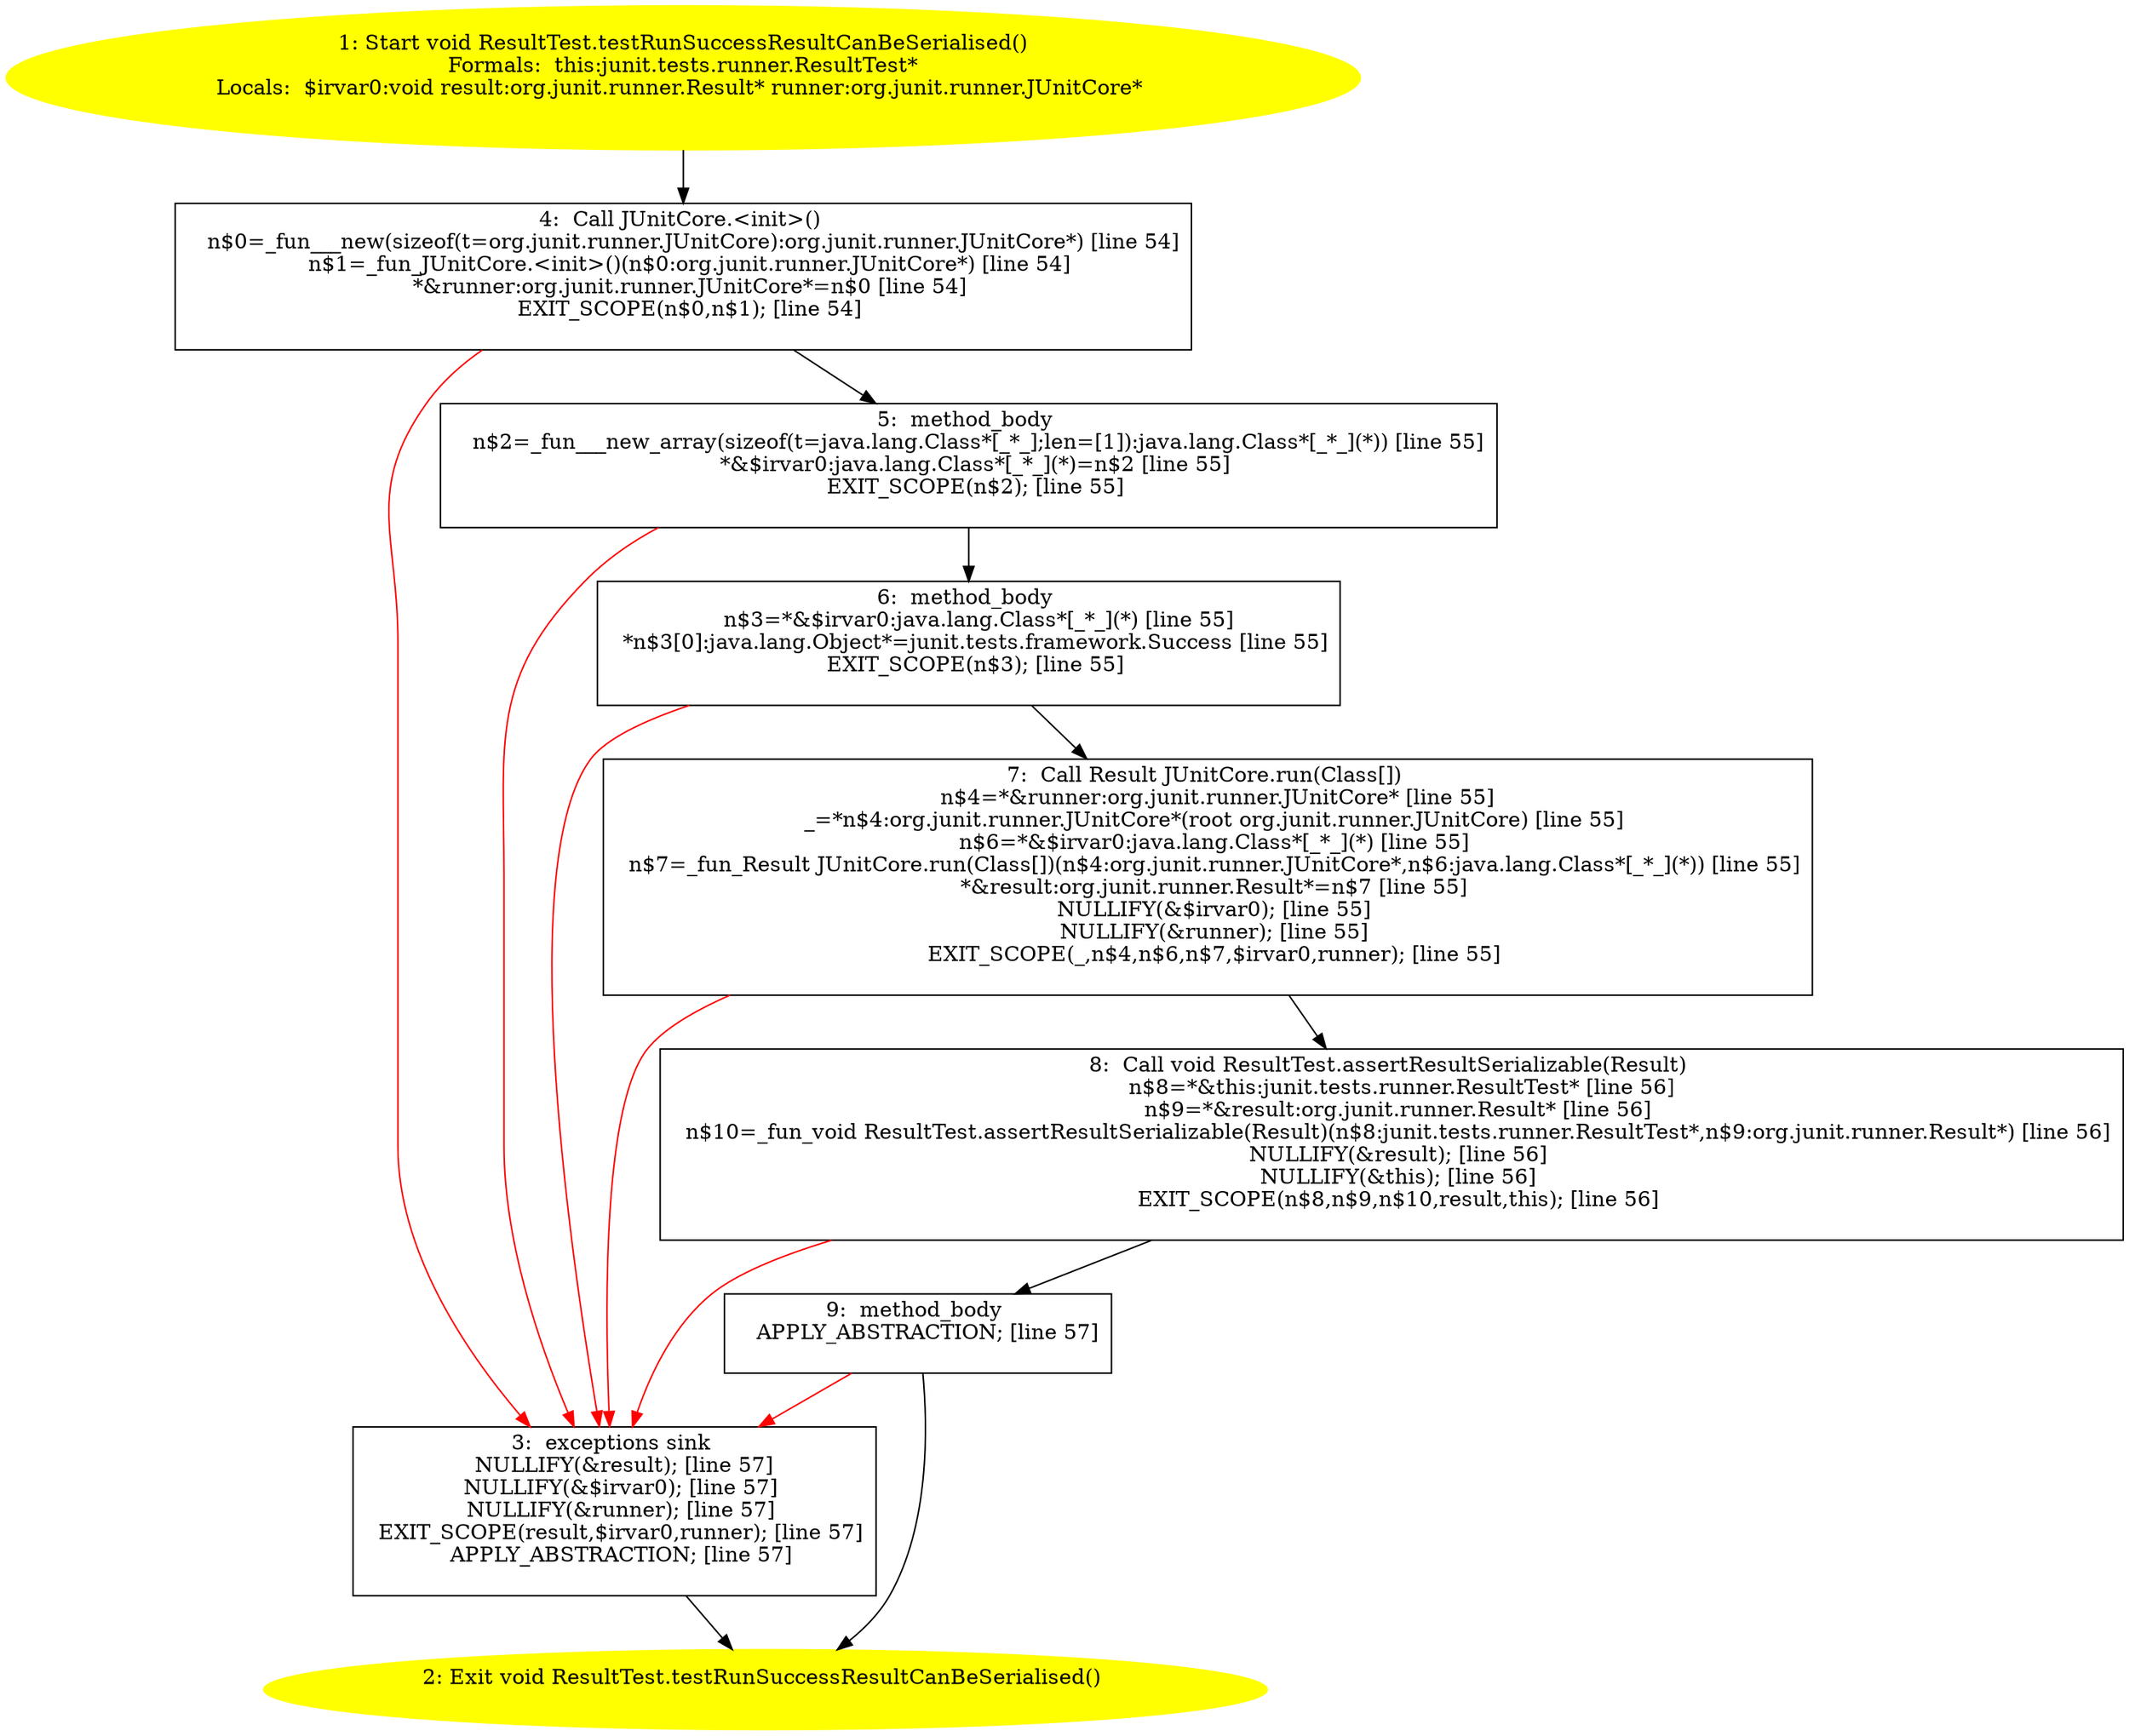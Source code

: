 /* @generated */
digraph cfg {
"junit.tests.runner.ResultTest.testRunSuccessResultCanBeSerialised():void.b8616d338d8ff46e5d7471cc196f23f8_1" [label="1: Start void ResultTest.testRunSuccessResultCanBeSerialised()\nFormals:  this:junit.tests.runner.ResultTest*\nLocals:  $irvar0:void result:org.junit.runner.Result* runner:org.junit.runner.JUnitCore* \n  " color=yellow style=filled]
	

	 "junit.tests.runner.ResultTest.testRunSuccessResultCanBeSerialised():void.b8616d338d8ff46e5d7471cc196f23f8_1" -> "junit.tests.runner.ResultTest.testRunSuccessResultCanBeSerialised():void.b8616d338d8ff46e5d7471cc196f23f8_4" ;
"junit.tests.runner.ResultTest.testRunSuccessResultCanBeSerialised():void.b8616d338d8ff46e5d7471cc196f23f8_2" [label="2: Exit void ResultTest.testRunSuccessResultCanBeSerialised() \n  " color=yellow style=filled]
	

"junit.tests.runner.ResultTest.testRunSuccessResultCanBeSerialised():void.b8616d338d8ff46e5d7471cc196f23f8_3" [label="3:  exceptions sink \n   NULLIFY(&result); [line 57]\n  NULLIFY(&$irvar0); [line 57]\n  NULLIFY(&runner); [line 57]\n  EXIT_SCOPE(result,$irvar0,runner); [line 57]\n  APPLY_ABSTRACTION; [line 57]\n " shape="box"]
	

	 "junit.tests.runner.ResultTest.testRunSuccessResultCanBeSerialised():void.b8616d338d8ff46e5d7471cc196f23f8_3" -> "junit.tests.runner.ResultTest.testRunSuccessResultCanBeSerialised():void.b8616d338d8ff46e5d7471cc196f23f8_2" ;
"junit.tests.runner.ResultTest.testRunSuccessResultCanBeSerialised():void.b8616d338d8ff46e5d7471cc196f23f8_4" [label="4:  Call JUnitCore.<init>() \n   n$0=_fun___new(sizeof(t=org.junit.runner.JUnitCore):org.junit.runner.JUnitCore*) [line 54]\n  n$1=_fun_JUnitCore.<init>()(n$0:org.junit.runner.JUnitCore*) [line 54]\n  *&runner:org.junit.runner.JUnitCore*=n$0 [line 54]\n  EXIT_SCOPE(n$0,n$1); [line 54]\n " shape="box"]
	

	 "junit.tests.runner.ResultTest.testRunSuccessResultCanBeSerialised():void.b8616d338d8ff46e5d7471cc196f23f8_4" -> "junit.tests.runner.ResultTest.testRunSuccessResultCanBeSerialised():void.b8616d338d8ff46e5d7471cc196f23f8_5" ;
	 "junit.tests.runner.ResultTest.testRunSuccessResultCanBeSerialised():void.b8616d338d8ff46e5d7471cc196f23f8_4" -> "junit.tests.runner.ResultTest.testRunSuccessResultCanBeSerialised():void.b8616d338d8ff46e5d7471cc196f23f8_3" [color="red" ];
"junit.tests.runner.ResultTest.testRunSuccessResultCanBeSerialised():void.b8616d338d8ff46e5d7471cc196f23f8_5" [label="5:  method_body \n   n$2=_fun___new_array(sizeof(t=java.lang.Class*[_*_];len=[1]):java.lang.Class*[_*_](*)) [line 55]\n  *&$irvar0:java.lang.Class*[_*_](*)=n$2 [line 55]\n  EXIT_SCOPE(n$2); [line 55]\n " shape="box"]
	

	 "junit.tests.runner.ResultTest.testRunSuccessResultCanBeSerialised():void.b8616d338d8ff46e5d7471cc196f23f8_5" -> "junit.tests.runner.ResultTest.testRunSuccessResultCanBeSerialised():void.b8616d338d8ff46e5d7471cc196f23f8_6" ;
	 "junit.tests.runner.ResultTest.testRunSuccessResultCanBeSerialised():void.b8616d338d8ff46e5d7471cc196f23f8_5" -> "junit.tests.runner.ResultTest.testRunSuccessResultCanBeSerialised():void.b8616d338d8ff46e5d7471cc196f23f8_3" [color="red" ];
"junit.tests.runner.ResultTest.testRunSuccessResultCanBeSerialised():void.b8616d338d8ff46e5d7471cc196f23f8_6" [label="6:  method_body \n   n$3=*&$irvar0:java.lang.Class*[_*_](*) [line 55]\n  *n$3[0]:java.lang.Object*=junit.tests.framework.Success [line 55]\n  EXIT_SCOPE(n$3); [line 55]\n " shape="box"]
	

	 "junit.tests.runner.ResultTest.testRunSuccessResultCanBeSerialised():void.b8616d338d8ff46e5d7471cc196f23f8_6" -> "junit.tests.runner.ResultTest.testRunSuccessResultCanBeSerialised():void.b8616d338d8ff46e5d7471cc196f23f8_7" ;
	 "junit.tests.runner.ResultTest.testRunSuccessResultCanBeSerialised():void.b8616d338d8ff46e5d7471cc196f23f8_6" -> "junit.tests.runner.ResultTest.testRunSuccessResultCanBeSerialised():void.b8616d338d8ff46e5d7471cc196f23f8_3" [color="red" ];
"junit.tests.runner.ResultTest.testRunSuccessResultCanBeSerialised():void.b8616d338d8ff46e5d7471cc196f23f8_7" [label="7:  Call Result JUnitCore.run(Class[]) \n   n$4=*&runner:org.junit.runner.JUnitCore* [line 55]\n  _=*n$4:org.junit.runner.JUnitCore*(root org.junit.runner.JUnitCore) [line 55]\n  n$6=*&$irvar0:java.lang.Class*[_*_](*) [line 55]\n  n$7=_fun_Result JUnitCore.run(Class[])(n$4:org.junit.runner.JUnitCore*,n$6:java.lang.Class*[_*_](*)) [line 55]\n  *&result:org.junit.runner.Result*=n$7 [line 55]\n  NULLIFY(&$irvar0); [line 55]\n  NULLIFY(&runner); [line 55]\n  EXIT_SCOPE(_,n$4,n$6,n$7,$irvar0,runner); [line 55]\n " shape="box"]
	

	 "junit.tests.runner.ResultTest.testRunSuccessResultCanBeSerialised():void.b8616d338d8ff46e5d7471cc196f23f8_7" -> "junit.tests.runner.ResultTest.testRunSuccessResultCanBeSerialised():void.b8616d338d8ff46e5d7471cc196f23f8_8" ;
	 "junit.tests.runner.ResultTest.testRunSuccessResultCanBeSerialised():void.b8616d338d8ff46e5d7471cc196f23f8_7" -> "junit.tests.runner.ResultTest.testRunSuccessResultCanBeSerialised():void.b8616d338d8ff46e5d7471cc196f23f8_3" [color="red" ];
"junit.tests.runner.ResultTest.testRunSuccessResultCanBeSerialised():void.b8616d338d8ff46e5d7471cc196f23f8_8" [label="8:  Call void ResultTest.assertResultSerializable(Result) \n   n$8=*&this:junit.tests.runner.ResultTest* [line 56]\n  n$9=*&result:org.junit.runner.Result* [line 56]\n  n$10=_fun_void ResultTest.assertResultSerializable(Result)(n$8:junit.tests.runner.ResultTest*,n$9:org.junit.runner.Result*) [line 56]\n  NULLIFY(&result); [line 56]\n  NULLIFY(&this); [line 56]\n  EXIT_SCOPE(n$8,n$9,n$10,result,this); [line 56]\n " shape="box"]
	

	 "junit.tests.runner.ResultTest.testRunSuccessResultCanBeSerialised():void.b8616d338d8ff46e5d7471cc196f23f8_8" -> "junit.tests.runner.ResultTest.testRunSuccessResultCanBeSerialised():void.b8616d338d8ff46e5d7471cc196f23f8_9" ;
	 "junit.tests.runner.ResultTest.testRunSuccessResultCanBeSerialised():void.b8616d338d8ff46e5d7471cc196f23f8_8" -> "junit.tests.runner.ResultTest.testRunSuccessResultCanBeSerialised():void.b8616d338d8ff46e5d7471cc196f23f8_3" [color="red" ];
"junit.tests.runner.ResultTest.testRunSuccessResultCanBeSerialised():void.b8616d338d8ff46e5d7471cc196f23f8_9" [label="9:  method_body \n   APPLY_ABSTRACTION; [line 57]\n " shape="box"]
	

	 "junit.tests.runner.ResultTest.testRunSuccessResultCanBeSerialised():void.b8616d338d8ff46e5d7471cc196f23f8_9" -> "junit.tests.runner.ResultTest.testRunSuccessResultCanBeSerialised():void.b8616d338d8ff46e5d7471cc196f23f8_2" ;
	 "junit.tests.runner.ResultTest.testRunSuccessResultCanBeSerialised():void.b8616d338d8ff46e5d7471cc196f23f8_9" -> "junit.tests.runner.ResultTest.testRunSuccessResultCanBeSerialised():void.b8616d338d8ff46e5d7471cc196f23f8_3" [color="red" ];
}

